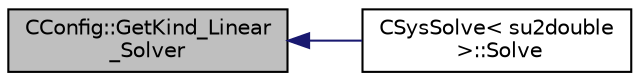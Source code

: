 digraph "CConfig::GetKind_Linear_Solver"
{
  edge [fontname="Helvetica",fontsize="10",labelfontname="Helvetica",labelfontsize="10"];
  node [fontname="Helvetica",fontsize="10",shape=record];
  rankdir="LR";
  Node5086 [label="CConfig::GetKind_Linear\l_Solver",height=0.2,width=0.4,color="black", fillcolor="grey75", style="filled", fontcolor="black"];
  Node5086 -> Node5087 [dir="back",color="midnightblue",fontsize="10",style="solid",fontname="Helvetica"];
  Node5087 [label="CSysSolve\< su2double\l \>::Solve",height=0.2,width=0.4,color="black", fillcolor="white", style="filled",URL="$class_c_sys_solve.html#a47c0bf85c252de49cdb04f254c6b2d2f",tooltip="Solve the linear system using a Krylov subspace method. "];
}
